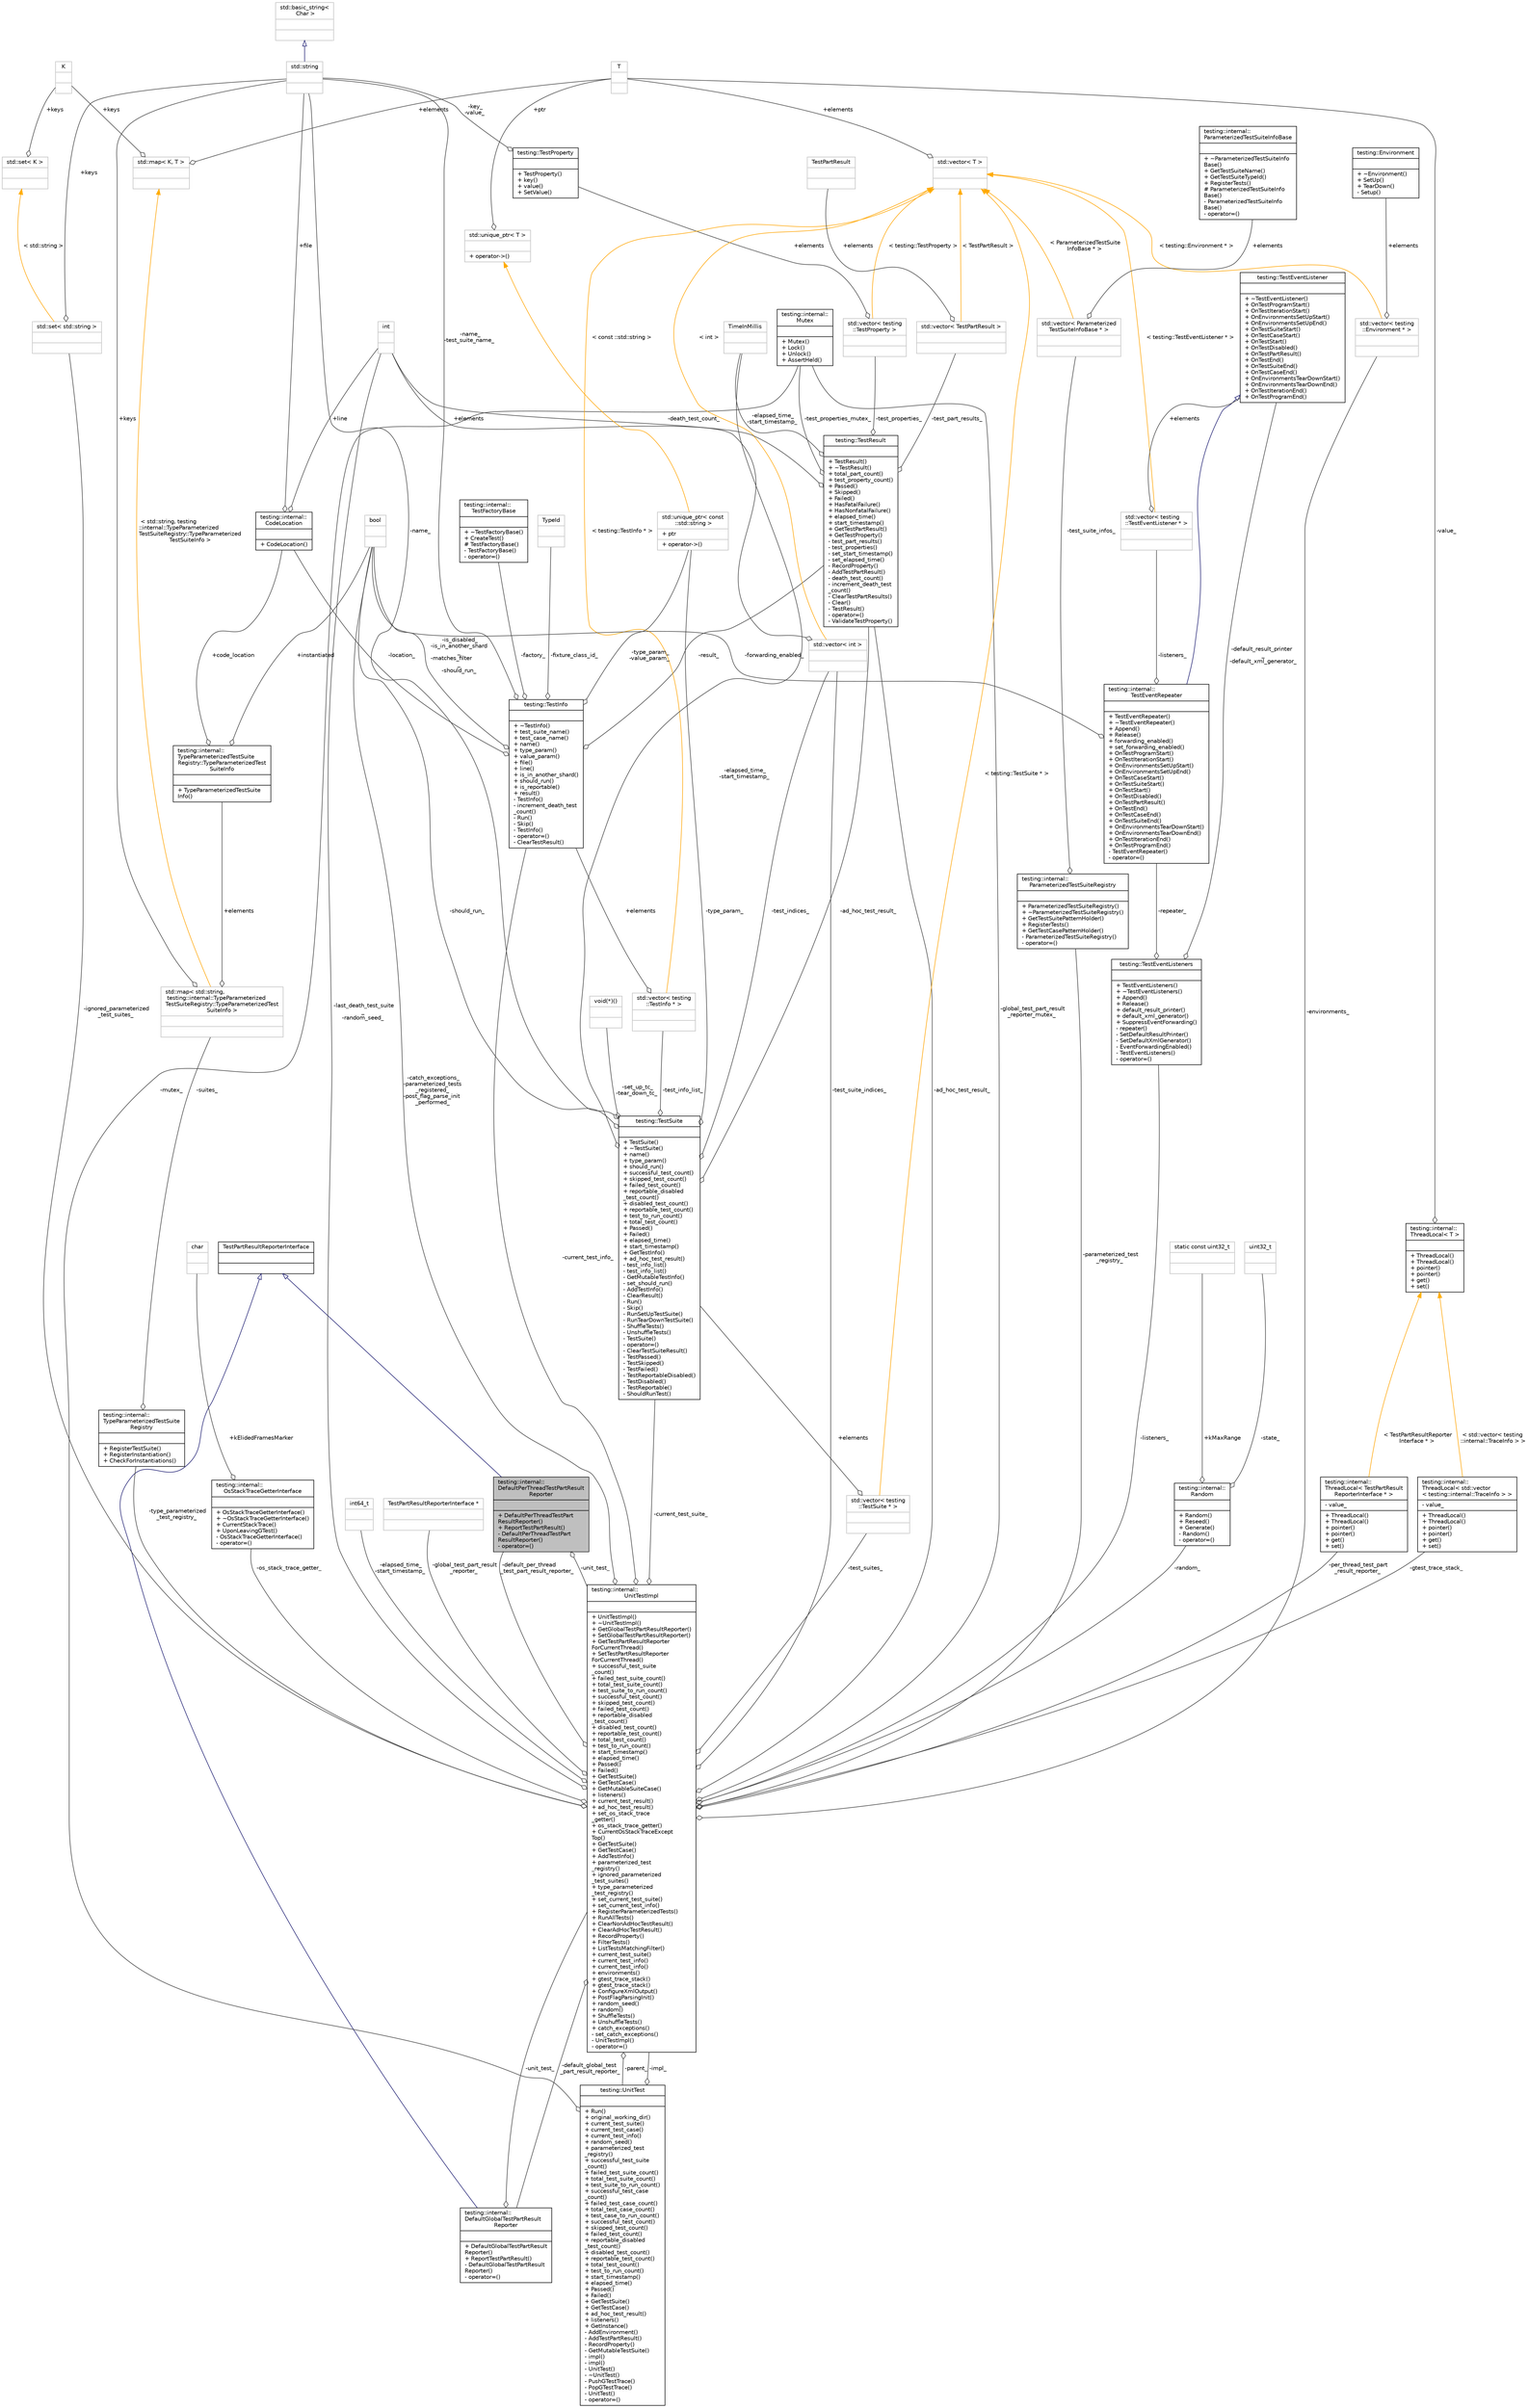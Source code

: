 digraph "testing::internal::DefaultPerThreadTestPartResultReporter"
{
 // LATEX_PDF_SIZE
  bgcolor="transparent";
  edge [fontname="Helvetica",fontsize="10",labelfontname="Helvetica",labelfontsize="10"];
  node [fontname="Helvetica",fontsize="10",shape=record];
  Node1 [label="{testing::internal::\lDefaultPerThreadTestPartResult\lReporter\n||+ DefaultPerThreadTestPart\lResultReporter()\l+ ReportTestPartResult()\l- DefaultPerThreadTestPart\lResultReporter()\l- operator=()\l}",height=0.2,width=0.4,color="black", fillcolor="grey75", style="filled", fontcolor="black",tooltip=" "];
  Node2 -> Node1 [dir="back",color="midnightblue",fontsize="10",style="solid",arrowtail="onormal",fontname="Helvetica"];
  Node2 [label="{TestPartResultReporterInterface\n||}",height=0.2,width=0.4,color="black",URL="$classTestPartResultReporterInterface.html",tooltip=" "];
  Node3 -> Node1 [color="grey25",fontsize="10",style="solid",label=" -unit_test_" ,arrowhead="odiamond",fontname="Helvetica"];
  Node3 [label="{testing::internal::\lUnitTestImpl\n||+ UnitTestImpl()\l+ ~UnitTestImpl()\l+ GetGlobalTestPartResultReporter()\l+ SetGlobalTestPartResultReporter()\l+ GetTestPartResultReporter\lForCurrentThread()\l+ SetTestPartResultReporter\lForCurrentThread()\l+ successful_test_suite\l_count()\l+ failed_test_suite_count()\l+ total_test_suite_count()\l+ test_suite_to_run_count()\l+ successful_test_count()\l+ skipped_test_count()\l+ failed_test_count()\l+ reportable_disabled\l_test_count()\l+ disabled_test_count()\l+ reportable_test_count()\l+ total_test_count()\l+ test_to_run_count()\l+ start_timestamp()\l+ elapsed_time()\l+ Passed()\l+ Failed()\l+ GetTestSuite()\l+ GetTestCase()\l+ GetMutableSuiteCase()\l+ listeners()\l+ current_test_result()\l+ ad_hoc_test_result()\l+ set_os_stack_trace\l_getter()\l+ os_stack_trace_getter()\l+ CurrentOsStackTraceExcept\lTop()\l+ GetTestSuite()\l+ GetTestCase()\l+ AddTestInfo()\l+ parameterized_test\l_registry()\l+ ignored_parameterized\l_test_suites()\l+ type_parameterized\l_test_registry()\l+ set_current_test_suite()\l+ set_current_test_info()\l+ RegisterParameterizedTests()\l+ RunAllTests()\l+ ClearNonAdHocTestResult()\l+ ClearAdHocTestResult()\l+ RecordProperty()\l+ FilterTests()\l+ ListTestsMatchingFilter()\l+ current_test_suite()\l+ current_test_info()\l+ current_test_info()\l+ environments()\l+ gtest_trace_stack()\l+ gtest_trace_stack()\l+ ConfigureXmlOutput()\l+ PostFlagParsingInit()\l+ random_seed()\l+ random()\l+ ShuffleTests()\l+ UnshuffleTests()\l+ catch_exceptions()\l- set_catch_exceptions()\l- UnitTestImpl()\l- operator=()\l}",height=0.2,width=0.4,color="black",URL="$classtesting_1_1internal_1_1UnitTestImpl.html",tooltip=" "];
  Node4 -> Node3 [color="grey25",fontsize="10",style="solid",label=" -random_" ,arrowhead="odiamond",fontname="Helvetica"];
  Node4 [label="{testing::internal::\lRandom\n||+ Random()\l+ Reseed()\l+ Generate()\l- Random()\l- operator=()\l}",height=0.2,width=0.4,color="black",URL="$classtesting_1_1internal_1_1Random.html",tooltip=" "];
  Node5 -> Node4 [color="grey25",fontsize="10",style="solid",label=" +kMaxRange" ,arrowhead="odiamond",fontname="Helvetica"];
  Node5 [label="{static const uint32_t\n||}",height=0.2,width=0.4,color="grey75",tooltip=" "];
  Node6 -> Node4 [color="grey25",fontsize="10",style="solid",label=" -state_" ,arrowhead="odiamond",fontname="Helvetica"];
  Node6 [label="{uint32_t\n||}",height=0.2,width=0.4,color="grey75",tooltip=" "];
  Node7 -> Node3 [color="grey25",fontsize="10",style="solid",label=" -ad_hoc_test_result_" ,arrowhead="odiamond",fontname="Helvetica"];
  Node7 [label="{testing::TestResult\n||+ TestResult()\l+ ~TestResult()\l+ total_part_count()\l+ test_property_count()\l+ Passed()\l+ Skipped()\l+ Failed()\l+ HasFatalFailure()\l+ HasNonfatalFailure()\l+ elapsed_time()\l+ start_timestamp()\l+ GetTestPartResult()\l+ GetTestProperty()\l- test_part_results()\l- test_properties()\l- set_start_timestamp()\l- set_elapsed_time()\l- RecordProperty()\l- AddTestPartResult()\l- death_test_count()\l- increment_death_test\l_count()\l- ClearTestPartResults()\l- Clear()\l- TestResult()\l- operator=()\l- ValidateTestProperty()\l}",height=0.2,width=0.4,color="black",URL="$classtesting_1_1TestResult.html",tooltip=" "];
  Node8 -> Node7 [color="grey25",fontsize="10",style="solid",label=" -test_properties_mutex_" ,arrowhead="odiamond",fontname="Helvetica"];
  Node8 [label="{testing::internal::\lMutex\n||+ Mutex()\l+ Lock()\l+ Unlock()\l+ AssertHeld()\l}",height=0.2,width=0.4,color="black",URL="$classtesting_1_1internal_1_1Mutex.html",tooltip=" "];
  Node9 -> Node7 [color="grey25",fontsize="10",style="solid",label=" -test_properties_" ,arrowhead="odiamond",fontname="Helvetica"];
  Node9 [label="{std::vector\< testing\l::TestProperty \>\n||}",height=0.2,width=0.4,color="grey75",tooltip=" "];
  Node10 -> Node9 [color="grey25",fontsize="10",style="solid",label=" +elements" ,arrowhead="odiamond",fontname="Helvetica"];
  Node10 [label="{testing::TestProperty\n||+ TestProperty()\l+ key()\l+ value()\l+ SetValue()\l}",height=0.2,width=0.4,color="black",URL="$classtesting_1_1TestProperty.html",tooltip=" "];
  Node11 -> Node10 [color="grey25",fontsize="10",style="solid",label=" -key_\n-value_" ,arrowhead="odiamond",fontname="Helvetica"];
  Node11 [label="{std::string\n||}",height=0.2,width=0.4,color="grey75",tooltip=" "];
  Node12 -> Node11 [dir="back",color="midnightblue",fontsize="10",style="solid",arrowtail="onormal",fontname="Helvetica"];
  Node12 [label="{std::basic_string\<\l Char \>\n||}",height=0.2,width=0.4,color="grey75",tooltip=" "];
  Node13 -> Node9 [dir="back",color="orange",fontsize="10",style="solid",label=" \< testing::TestProperty \>" ,fontname="Helvetica"];
  Node13 [label="{std::vector\< T \>\n||}",height=0.2,width=0.4,color="grey75",tooltip=" "];
  Node14 -> Node13 [color="grey25",fontsize="10",style="solid",label=" +elements" ,arrowhead="odiamond",fontname="Helvetica"];
  Node14 [label="{T\n||}",height=0.2,width=0.4,color="grey75",tooltip=" "];
  Node15 -> Node7 [color="grey25",fontsize="10",style="solid",label=" -death_test_count_" ,arrowhead="odiamond",fontname="Helvetica"];
  Node15 [label="{int\n||}",height=0.2,width=0.4,color="grey75",tooltip=" "];
  Node16 -> Node7 [color="grey25",fontsize="10",style="solid",label=" -elapsed_time_\n-start_timestamp_" ,arrowhead="odiamond",fontname="Helvetica"];
  Node16 [label="{TimeInMillis\n||}",height=0.2,width=0.4,color="grey75",tooltip=" "];
  Node17 -> Node7 [color="grey25",fontsize="10",style="solid",label=" -test_part_results_" ,arrowhead="odiamond",fontname="Helvetica"];
  Node17 [label="{std::vector\< TestPartResult \>\n||}",height=0.2,width=0.4,color="grey75",tooltip=" "];
  Node18 -> Node17 [color="grey25",fontsize="10",style="solid",label=" +elements" ,arrowhead="odiamond",fontname="Helvetica"];
  Node18 [label="{TestPartResult\n||}",height=0.2,width=0.4,color="grey75",tooltip=" "];
  Node13 -> Node17 [dir="back",color="orange",fontsize="10",style="solid",label=" \< TestPartResult \>" ,fontname="Helvetica"];
  Node19 -> Node3 [color="grey25",fontsize="10",style="solid",label=" -per_thread_test_part\l_result_reporter_" ,arrowhead="odiamond",fontname="Helvetica"];
  Node19 [label="{testing::internal::\lThreadLocal\< TestPartResult\lReporterInterface * \>\n|- value_\l|+ ThreadLocal()\l+ ThreadLocal()\l+ pointer()\l+ pointer()\l+ get()\l+ set()\l}",height=0.2,width=0.4,color="black",URL="$classtesting_1_1internal_1_1ThreadLocal.html",tooltip=" "];
  Node20 -> Node19 [dir="back",color="orange",fontsize="10",style="solid",label=" \< TestPartResultReporter\lInterface * \>" ,fontname="Helvetica"];
  Node20 [label="{testing::internal::\lThreadLocal\< T \>\n||+ ThreadLocal()\l+ ThreadLocal()\l+ pointer()\l+ pointer()\l+ get()\l+ set()\l}",height=0.2,width=0.4,color="black",URL="$classtesting_1_1internal_1_1ThreadLocal.html",tooltip=" "];
  Node14 -> Node20 [color="grey25",fontsize="10",style="solid",label=" -value_" ,arrowhead="odiamond",fontname="Helvetica"];
  Node21 -> Node3 [color="grey25",fontsize="10",style="solid",label=" -parent_" ,arrowhead="odiamond",fontname="Helvetica"];
  Node21 [label="{testing::UnitTest\n||+ Run()\l+ original_working_dir()\l+ current_test_suite()\l+ current_test_case()\l+ current_test_info()\l+ random_seed()\l+ parameterized_test\l_registry()\l+ successful_test_suite\l_count()\l+ failed_test_suite_count()\l+ total_test_suite_count()\l+ test_suite_to_run_count()\l+ successful_test_case\l_count()\l+ failed_test_case_count()\l+ total_test_case_count()\l+ test_case_to_run_count()\l+ successful_test_count()\l+ skipped_test_count()\l+ failed_test_count()\l+ reportable_disabled\l_test_count()\l+ disabled_test_count()\l+ reportable_test_count()\l+ total_test_count()\l+ test_to_run_count()\l+ start_timestamp()\l+ elapsed_time()\l+ Passed()\l+ Failed()\l+ GetTestSuite()\l+ GetTestCase()\l+ ad_hoc_test_result()\l+ listeners()\l+ GetInstance()\l- AddEnvironment()\l- AddTestPartResult()\l- RecordProperty()\l- GetMutableTestSuite()\l- impl()\l- impl()\l- UnitTest()\l- ~UnitTest()\l- PushGTestTrace()\l- PopGTestTrace()\l- UnitTest()\l- operator=()\l}",height=0.2,width=0.4,color="black",URL="$classtesting_1_1UnitTest.html",tooltip=" "];
  Node3 -> Node21 [color="grey25",fontsize="10",style="solid",label=" -impl_" ,arrowhead="odiamond",fontname="Helvetica"];
  Node8 -> Node21 [color="grey25",fontsize="10",style="solid",label=" -mutex_" ,arrowhead="odiamond",fontname="Helvetica"];
  Node22 -> Node3 [color="grey25",fontsize="10",style="solid",label=" -os_stack_trace_getter_" ,arrowhead="odiamond",fontname="Helvetica"];
  Node22 [label="{testing::internal::\lOsStackTraceGetterInterface\n||+ OsStackTraceGetterInterface()\l+ ~OsStackTraceGetterInterface()\l+ CurrentStackTrace()\l+ UponLeavingGTest()\l- OsStackTraceGetterInterface()\l- operator=()\l}",height=0.2,width=0.4,color="black",URL="$classtesting_1_1internal_1_1OsStackTraceGetterInterface.html",tooltip=" "];
  Node23 -> Node22 [color="grey25",fontsize="10",style="solid",label=" +kElidedFramesMarker" ,arrowhead="odiamond",fontname="Helvetica"];
  Node23 [label="{char\n||}",height=0.2,width=0.4,color="grey75",tooltip=" "];
  Node24 -> Node3 [color="grey25",fontsize="10",style="solid",label=" -listeners_" ,arrowhead="odiamond",fontname="Helvetica"];
  Node24 [label="{testing::TestEventListeners\n||+ TestEventListeners()\l+ ~TestEventListeners()\l+ Append()\l+ Release()\l+ default_result_printer()\l+ default_xml_generator()\l+ SuppressEventForwarding()\l- repeater()\l- SetDefaultResultPrinter()\l- SetDefaultXmlGenerator()\l- EventForwardingEnabled()\l- TestEventListeners()\l- operator=()\l}",height=0.2,width=0.4,color="black",URL="$classtesting_1_1TestEventListeners.html",tooltip=" "];
  Node25 -> Node24 [color="grey25",fontsize="10",style="solid",label=" -repeater_" ,arrowhead="odiamond",fontname="Helvetica"];
  Node25 [label="{testing::internal::\lTestEventRepeater\n||+ TestEventRepeater()\l+ ~TestEventRepeater()\l+ Append()\l+ Release()\l+ forwarding_enabled()\l+ set_forwarding_enabled()\l+ OnTestProgramStart()\l+ OnTestIterationStart()\l+ OnEnvironmentsSetUpStart()\l+ OnEnvironmentsSetUpEnd()\l+ OnTestCaseStart()\l+ OnTestSuiteStart()\l+ OnTestStart()\l+ OnTestDisabled()\l+ OnTestPartResult()\l+ OnTestEnd()\l+ OnTestCaseEnd()\l+ OnTestSuiteEnd()\l+ OnEnvironmentsTearDownStart()\l+ OnEnvironmentsTearDownEnd()\l+ OnTestIterationEnd()\l+ OnTestProgramEnd()\l- TestEventRepeater()\l- operator=()\l}",height=0.2,width=0.4,color="black",URL="$classtesting_1_1internal_1_1TestEventRepeater.html",tooltip=" "];
  Node26 -> Node25 [dir="back",color="midnightblue",fontsize="10",style="solid",arrowtail="onormal",fontname="Helvetica"];
  Node26 [label="{testing::TestEventListener\n||+ ~TestEventListener()\l+ OnTestProgramStart()\l+ OnTestIterationStart()\l+ OnEnvironmentsSetUpStart()\l+ OnEnvironmentsSetUpEnd()\l+ OnTestSuiteStart()\l+ OnTestCaseStart()\l+ OnTestStart()\l+ OnTestDisabled()\l+ OnTestPartResult()\l+ OnTestEnd()\l+ OnTestSuiteEnd()\l+ OnTestCaseEnd()\l+ OnEnvironmentsTearDownStart()\l+ OnEnvironmentsTearDownEnd()\l+ OnTestIterationEnd()\l+ OnTestProgramEnd()\l}",height=0.2,width=0.4,color="black",URL="$classtesting_1_1TestEventListener.html",tooltip=" "];
  Node27 -> Node25 [color="grey25",fontsize="10",style="solid",label=" -listeners_" ,arrowhead="odiamond",fontname="Helvetica"];
  Node27 [label="{std::vector\< testing\l::TestEventListener * \>\n||}",height=0.2,width=0.4,color="grey75",tooltip=" "];
  Node26 -> Node27 [color="grey25",fontsize="10",style="solid",label=" +elements" ,arrowhead="odiamond",fontname="Helvetica"];
  Node13 -> Node27 [dir="back",color="orange",fontsize="10",style="solid",label=" \< testing::TestEventListener * \>" ,fontname="Helvetica"];
  Node28 -> Node25 [color="grey25",fontsize="10",style="solid",label=" -forwarding_enabled_" ,arrowhead="odiamond",fontname="Helvetica"];
  Node28 [label="{bool\n||}",height=0.2,width=0.4,color="grey75",tooltip=" "];
  Node26 -> Node24 [color="grey25",fontsize="10",style="solid",label=" -default_result_printer\l_\n-default_xml_generator_" ,arrowhead="odiamond",fontname="Helvetica"];
  Node29 -> Node3 [color="grey25",fontsize="10",style="solid",label=" -elapsed_time_\n-start_timestamp_" ,arrowhead="odiamond",fontname="Helvetica"];
  Node29 [label="{int64_t\n||}",height=0.2,width=0.4,color="grey75",tooltip=" "];
  Node30 -> Node3 [color="grey25",fontsize="10",style="solid",label=" -global_test_part_result\l_reporter_" ,arrowhead="odiamond",fontname="Helvetica"];
  Node30 [label="{TestPartResultReporterInterface *\n||}",height=0.2,width=0.4,color="grey75",tooltip=" "];
  Node8 -> Node3 [color="grey25",fontsize="10",style="solid",label=" -global_test_part_result\l_reporter_mutex_" ,arrowhead="odiamond",fontname="Helvetica"];
  Node31 -> Node3 [color="grey25",fontsize="10",style="solid",label=" -ignored_parameterized\l_test_suites_" ,arrowhead="odiamond",fontname="Helvetica"];
  Node31 [label="{std::set\< std::string \>\n||}",height=0.2,width=0.4,color="grey75",tooltip=" "];
  Node11 -> Node31 [color="grey25",fontsize="10",style="solid",label=" +keys" ,arrowhead="odiamond",fontname="Helvetica"];
  Node32 -> Node31 [dir="back",color="orange",fontsize="10",style="solid",label=" \< std::string \>" ,fontname="Helvetica"];
  Node32 [label="{std::set\< K \>\n||}",height=0.2,width=0.4,color="grey75",tooltip=" "];
  Node33 -> Node32 [color="grey25",fontsize="10",style="solid",label=" +keys" ,arrowhead="odiamond",fontname="Helvetica"];
  Node33 [label="{K\n||}",height=0.2,width=0.4,color="grey75",tooltip=" "];
  Node15 -> Node3 [color="grey25",fontsize="10",style="solid",label=" -last_death_test_suite\l_\n-random_seed_" ,arrowhead="odiamond",fontname="Helvetica"];
  Node34 -> Node3 [color="grey25",fontsize="10",style="solid",label=" -type_parameterized\l_test_registry_" ,arrowhead="odiamond",fontname="Helvetica"];
  Node34 [label="{testing::internal::\lTypeParameterizedTestSuite\lRegistry\n||+ RegisterTestSuite()\l+ RegisterInstantiation()\l+ CheckForInstantiations()\l}",height=0.2,width=0.4,color="black",URL="$classtesting_1_1internal_1_1TypeParameterizedTestSuiteRegistry.html",tooltip=" "];
  Node35 -> Node34 [color="grey25",fontsize="10",style="solid",label=" -suites_" ,arrowhead="odiamond",fontname="Helvetica"];
  Node35 [label="{std::map\< std::string,\l testing::internal::TypeParameterized\lTestSuiteRegistry::TypeParameterizedTest\lSuiteInfo \>\n||}",height=0.2,width=0.4,color="grey75",tooltip=" "];
  Node36 -> Node35 [color="grey25",fontsize="10",style="solid",label=" +elements" ,arrowhead="odiamond",fontname="Helvetica"];
  Node36 [label="{testing::internal::\lTypeParameterizedTestSuite\lRegistry::TypeParameterizedTest\lSuiteInfo\n||+ TypeParameterizedTestSuite\lInfo()\l}",height=0.2,width=0.4,color="black",URL="$structtesting_1_1internal_1_1TypeParameterizedTestSuiteRegistry_1_1TypeParameterizedTestSuiteInfo.html",tooltip=" "];
  Node37 -> Node36 [color="grey25",fontsize="10",style="solid",label=" +code_location" ,arrowhead="odiamond",fontname="Helvetica"];
  Node37 [label="{testing::internal::\lCodeLocation\n||+ CodeLocation()\l}",height=0.2,width=0.4,color="black",URL="$structtesting_1_1internal_1_1CodeLocation.html",tooltip=" "];
  Node15 -> Node37 [color="grey25",fontsize="10",style="solid",label=" +line" ,arrowhead="odiamond",fontname="Helvetica"];
  Node11 -> Node37 [color="grey25",fontsize="10",style="solid",label=" +file" ,arrowhead="odiamond",fontname="Helvetica"];
  Node28 -> Node36 [color="grey25",fontsize="10",style="solid",label=" +instantiated" ,arrowhead="odiamond",fontname="Helvetica"];
  Node11 -> Node35 [color="grey25",fontsize="10",style="solid",label=" +keys" ,arrowhead="odiamond",fontname="Helvetica"];
  Node38 -> Node35 [dir="back",color="orange",fontsize="10",style="solid",label=" \< std::string, testing\l::internal::TypeParameterized\lTestSuiteRegistry::TypeParameterized\lTestSuiteInfo \>" ,fontname="Helvetica"];
  Node38 [label="{std::map\< K, T \>\n||}",height=0.2,width=0.4,color="grey75",tooltip=" "];
  Node33 -> Node38 [color="grey25",fontsize="10",style="solid",label=" +keys" ,arrowhead="odiamond",fontname="Helvetica"];
  Node14 -> Node38 [color="grey25",fontsize="10",style="solid",label=" +elements" ,arrowhead="odiamond",fontname="Helvetica"];
  Node28 -> Node3 [color="grey25",fontsize="10",style="solid",label=" -catch_exceptions_\n-parameterized_tests\l_registered_\n-post_flag_parse_init\l_performed_" ,arrowhead="odiamond",fontname="Helvetica"];
  Node39 -> Node3 [color="grey25",fontsize="10",style="solid",label=" -parameterized_test\l_registry_" ,arrowhead="odiamond",fontname="Helvetica"];
  Node39 [label="{testing::internal::\lParameterizedTestSuiteRegistry\n||+ ParameterizedTestSuiteRegistry()\l+ ~ParameterizedTestSuiteRegistry()\l+ GetTestSuitePatternHolder()\l+ RegisterTests()\l+ GetTestCasePatternHolder()\l- ParameterizedTestSuiteRegistry()\l- operator=()\l}",height=0.2,width=0.4,color="black",URL="$classtesting_1_1internal_1_1ParameterizedTestSuiteRegistry.html",tooltip=" "];
  Node40 -> Node39 [color="grey25",fontsize="10",style="solid",label=" -test_suite_infos_" ,arrowhead="odiamond",fontname="Helvetica"];
  Node40 [label="{std::vector\< Parameterized\lTestSuiteInfoBase * \>\n||}",height=0.2,width=0.4,color="grey75",tooltip=" "];
  Node41 -> Node40 [color="grey25",fontsize="10",style="solid",label=" +elements" ,arrowhead="odiamond",fontname="Helvetica"];
  Node41 [label="{testing::internal::\lParameterizedTestSuiteInfoBase\n||+ ~ParameterizedTestSuiteInfo\lBase()\l+ GetTestSuiteName()\l+ GetTestSuiteTypeId()\l+ RegisterTests()\l# ParameterizedTestSuiteInfo\lBase()\l- ParameterizedTestSuiteInfo\lBase()\l- operator=()\l}",height=0.2,width=0.4,color="black",URL="$classtesting_1_1internal_1_1ParameterizedTestSuiteInfoBase.html",tooltip=" "];
  Node13 -> Node40 [dir="back",color="orange",fontsize="10",style="solid",label=" \< ParameterizedTestSuite\lInfoBase * \>" ,fontname="Helvetica"];
  Node42 -> Node3 [color="grey25",fontsize="10",style="solid",label=" -default_global_test\l_part_result_reporter_" ,arrowhead="odiamond",fontname="Helvetica"];
  Node42 [label="{testing::internal::\lDefaultGlobalTestPartResult\lReporter\n||+ DefaultGlobalTestPartResult\lReporter()\l+ ReportTestPartResult()\l- DefaultGlobalTestPartResult\lReporter()\l- operator=()\l}",height=0.2,width=0.4,color="black",URL="$classtesting_1_1internal_1_1DefaultGlobalTestPartResultReporter.html",tooltip=" "];
  Node2 -> Node42 [dir="back",color="midnightblue",fontsize="10",style="solid",arrowtail="onormal",fontname="Helvetica"];
  Node3 -> Node42 [color="grey25",fontsize="10",style="solid",label=" -unit_test_" ,arrowhead="odiamond",fontname="Helvetica"];
  Node43 -> Node3 [color="grey25",fontsize="10",style="solid",label=" -test_suite_indices_" ,arrowhead="odiamond",fontname="Helvetica"];
  Node43 [label="{std::vector\< int \>\n||}",height=0.2,width=0.4,color="grey75",tooltip=" "];
  Node15 -> Node43 [color="grey25",fontsize="10",style="solid",label=" +elements" ,arrowhead="odiamond",fontname="Helvetica"];
  Node13 -> Node43 [dir="back",color="orange",fontsize="10",style="solid",label=" \< int \>" ,fontname="Helvetica"];
  Node44 -> Node3 [color="grey25",fontsize="10",style="solid",label=" -environments_" ,arrowhead="odiamond",fontname="Helvetica"];
  Node44 [label="{std::vector\< testing\l::Environment * \>\n||}",height=0.2,width=0.4,color="grey75",tooltip=" "];
  Node45 -> Node44 [color="grey25",fontsize="10",style="solid",label=" +elements" ,arrowhead="odiamond",fontname="Helvetica"];
  Node45 [label="{testing::Environment\n||+ ~Environment()\l+ SetUp()\l+ TearDown()\l- Setup()\l}",height=0.2,width=0.4,color="black",URL="$classtesting_1_1Environment.html",tooltip=" "];
  Node13 -> Node44 [dir="back",color="orange",fontsize="10",style="solid",label=" \< testing::Environment * \>" ,fontname="Helvetica"];
  Node1 -> Node3 [color="grey25",fontsize="10",style="solid",label=" -default_per_thread\l_test_part_result_reporter_" ,arrowhead="odiamond",fontname="Helvetica"];
  Node46 -> Node3 [color="grey25",fontsize="10",style="solid",label=" -gtest_trace_stack_" ,arrowhead="odiamond",fontname="Helvetica"];
  Node46 [label="{testing::internal::\lThreadLocal\< std::vector\l\< testing::internal::TraceInfo \> \>\n|- value_\l|+ ThreadLocal()\l+ ThreadLocal()\l+ pointer()\l+ pointer()\l+ get()\l+ set()\l}",height=0.2,width=0.4,color="black",URL="$classtesting_1_1internal_1_1ThreadLocal.html",tooltip=" "];
  Node20 -> Node46 [dir="back",color="orange",fontsize="10",style="solid",label=" \< std::vector\< testing\l::internal::TraceInfo \> \>" ,fontname="Helvetica"];
  Node47 -> Node3 [color="grey25",fontsize="10",style="solid",label=" -current_test_suite_" ,arrowhead="odiamond",fontname="Helvetica"];
  Node47 [label="{testing::TestSuite\n||+ TestSuite()\l+ ~TestSuite()\l+ name()\l+ type_param()\l+ should_run()\l+ successful_test_count()\l+ skipped_test_count()\l+ failed_test_count()\l+ reportable_disabled\l_test_count()\l+ disabled_test_count()\l+ reportable_test_count()\l+ test_to_run_count()\l+ total_test_count()\l+ Passed()\l+ Failed()\l+ elapsed_time()\l+ start_timestamp()\l+ GetTestInfo()\l+ ad_hoc_test_result()\l- test_info_list()\l- test_info_list()\l- GetMutableTestInfo()\l- set_should_run()\l- AddTestInfo()\l- ClearResult()\l- Run()\l- Skip()\l- RunSetUpTestSuite()\l- RunTearDownTestSuite()\l- ShuffleTests()\l- UnshuffleTests()\l- TestSuite()\l- operator=()\l- ClearTestSuiteResult()\l- TestPassed()\l- TestSkipped()\l- TestFailed()\l- TestReportableDisabled()\l- TestDisabled()\l- TestReportable()\l- ShouldRunTest()\l}",height=0.2,width=0.4,color="black",URL="$classtesting_1_1TestSuite.html",tooltip=" "];
  Node7 -> Node47 [color="grey25",fontsize="10",style="solid",label=" -ad_hoc_test_result_" ,arrowhead="odiamond",fontname="Helvetica"];
  Node48 -> Node47 [color="grey25",fontsize="10",style="solid",label=" -test_info_list_" ,arrowhead="odiamond",fontname="Helvetica"];
  Node48 [label="{std::vector\< testing\l::TestInfo * \>\n||}",height=0.2,width=0.4,color="grey75",tooltip=" "];
  Node49 -> Node48 [color="grey25",fontsize="10",style="solid",label=" +elements" ,arrowhead="odiamond",fontname="Helvetica"];
  Node49 [label="{testing::TestInfo\n||+ ~TestInfo()\l+ test_suite_name()\l+ test_case_name()\l+ name()\l+ type_param()\l+ value_param()\l+ file()\l+ line()\l+ is_in_another_shard()\l+ should_run()\l+ is_reportable()\l+ result()\l- TestInfo()\l- increment_death_test\l_count()\l- Run()\l- Skip()\l- TestInfo()\l- operator=()\l- ClearTestResult()\l}",height=0.2,width=0.4,color="black",URL="$classtesting_1_1TestInfo.html",tooltip=" "];
  Node7 -> Node49 [color="grey25",fontsize="10",style="solid",label=" -result_" ,arrowhead="odiamond",fontname="Helvetica"];
  Node50 -> Node49 [color="grey25",fontsize="10",style="solid",label=" -type_param_\n-value_param_" ,arrowhead="odiamond",fontname="Helvetica"];
  Node50 [label="{std::unique_ptr\< const\l ::std::string \>\n|+ ptr\l|+ operator-\>()\l}",height=0.2,width=0.4,color="grey75",tooltip=" "];
  Node51 -> Node50 [dir="back",color="orange",fontsize="10",style="solid",label=" \< const ::std::string \>" ,fontname="Helvetica"];
  Node51 [label="{std::unique_ptr\< T \>\n||+ operator-\>()\l}",height=0.2,width=0.4,color="grey75",tooltip=" "];
  Node14 -> Node51 [color="grey25",fontsize="10",style="solid",label=" +ptr" ,arrowhead="odiamond",fontname="Helvetica"];
  Node52 -> Node49 [color="grey25",fontsize="10",style="solid",label=" -factory_" ,arrowhead="odiamond",fontname="Helvetica"];
  Node52 [label="{testing::internal::\lTestFactoryBase\n||+ ~TestFactoryBase()\l+ CreateTest()\l# TestFactoryBase()\l- TestFactoryBase()\l- operator=()\l}",height=0.2,width=0.4,color="black",URL="$classtesting_1_1internal_1_1TestFactoryBase.html",tooltip=" "];
  Node37 -> Node49 [color="grey25",fontsize="10",style="solid",label=" -location_" ,arrowhead="odiamond",fontname="Helvetica"];
  Node28 -> Node49 [color="grey25",fontsize="10",style="solid",label=" -is_disabled_\n-is_in_another_shard\l_\n-matches_filter\l_\n-should_run_" ,arrowhead="odiamond",fontname="Helvetica"];
  Node11 -> Node49 [color="grey25",fontsize="10",style="solid",label=" -name_\n-test_suite_name_" ,arrowhead="odiamond",fontname="Helvetica"];
  Node53 -> Node49 [color="grey25",fontsize="10",style="solid",label=" -fixture_class_id_" ,arrowhead="odiamond",fontname="Helvetica"];
  Node53 [label="{TypeId\n||}",height=0.2,width=0.4,color="grey75",tooltip=" "];
  Node13 -> Node48 [dir="back",color="orange",fontsize="10",style="solid",label=" \< testing::TestInfo * \>" ,fontname="Helvetica"];
  Node50 -> Node47 [color="grey25",fontsize="10",style="solid",label=" -type_param_" ,arrowhead="odiamond",fontname="Helvetica"];
  Node54 -> Node47 [color="grey25",fontsize="10",style="solid",label=" -set_up_tc_\n-tear_down_tc_" ,arrowhead="odiamond",fontname="Helvetica"];
  Node54 [label="{void(*)()\n||}",height=0.2,width=0.4,color="grey75",tooltip=" "];
  Node28 -> Node47 [color="grey25",fontsize="10",style="solid",label=" -should_run_" ,arrowhead="odiamond",fontname="Helvetica"];
  Node11 -> Node47 [color="grey25",fontsize="10",style="solid",label=" -name_" ,arrowhead="odiamond",fontname="Helvetica"];
  Node16 -> Node47 [color="grey25",fontsize="10",style="solid",label=" -elapsed_time_\n-start_timestamp_" ,arrowhead="odiamond",fontname="Helvetica"];
  Node43 -> Node47 [color="grey25",fontsize="10",style="solid",label=" -test_indices_" ,arrowhead="odiamond",fontname="Helvetica"];
  Node55 -> Node3 [color="grey25",fontsize="10",style="solid",label=" -test_suites_" ,arrowhead="odiamond",fontname="Helvetica"];
  Node55 [label="{std::vector\< testing\l::TestSuite * \>\n||}",height=0.2,width=0.4,color="grey75",tooltip=" "];
  Node47 -> Node55 [color="grey25",fontsize="10",style="solid",label=" +elements" ,arrowhead="odiamond",fontname="Helvetica"];
  Node13 -> Node55 [dir="back",color="orange",fontsize="10",style="solid",label=" \< testing::TestSuite * \>" ,fontname="Helvetica"];
  Node49 -> Node3 [color="grey25",fontsize="10",style="solid",label=" -current_test_info_" ,arrowhead="odiamond",fontname="Helvetica"];
}

